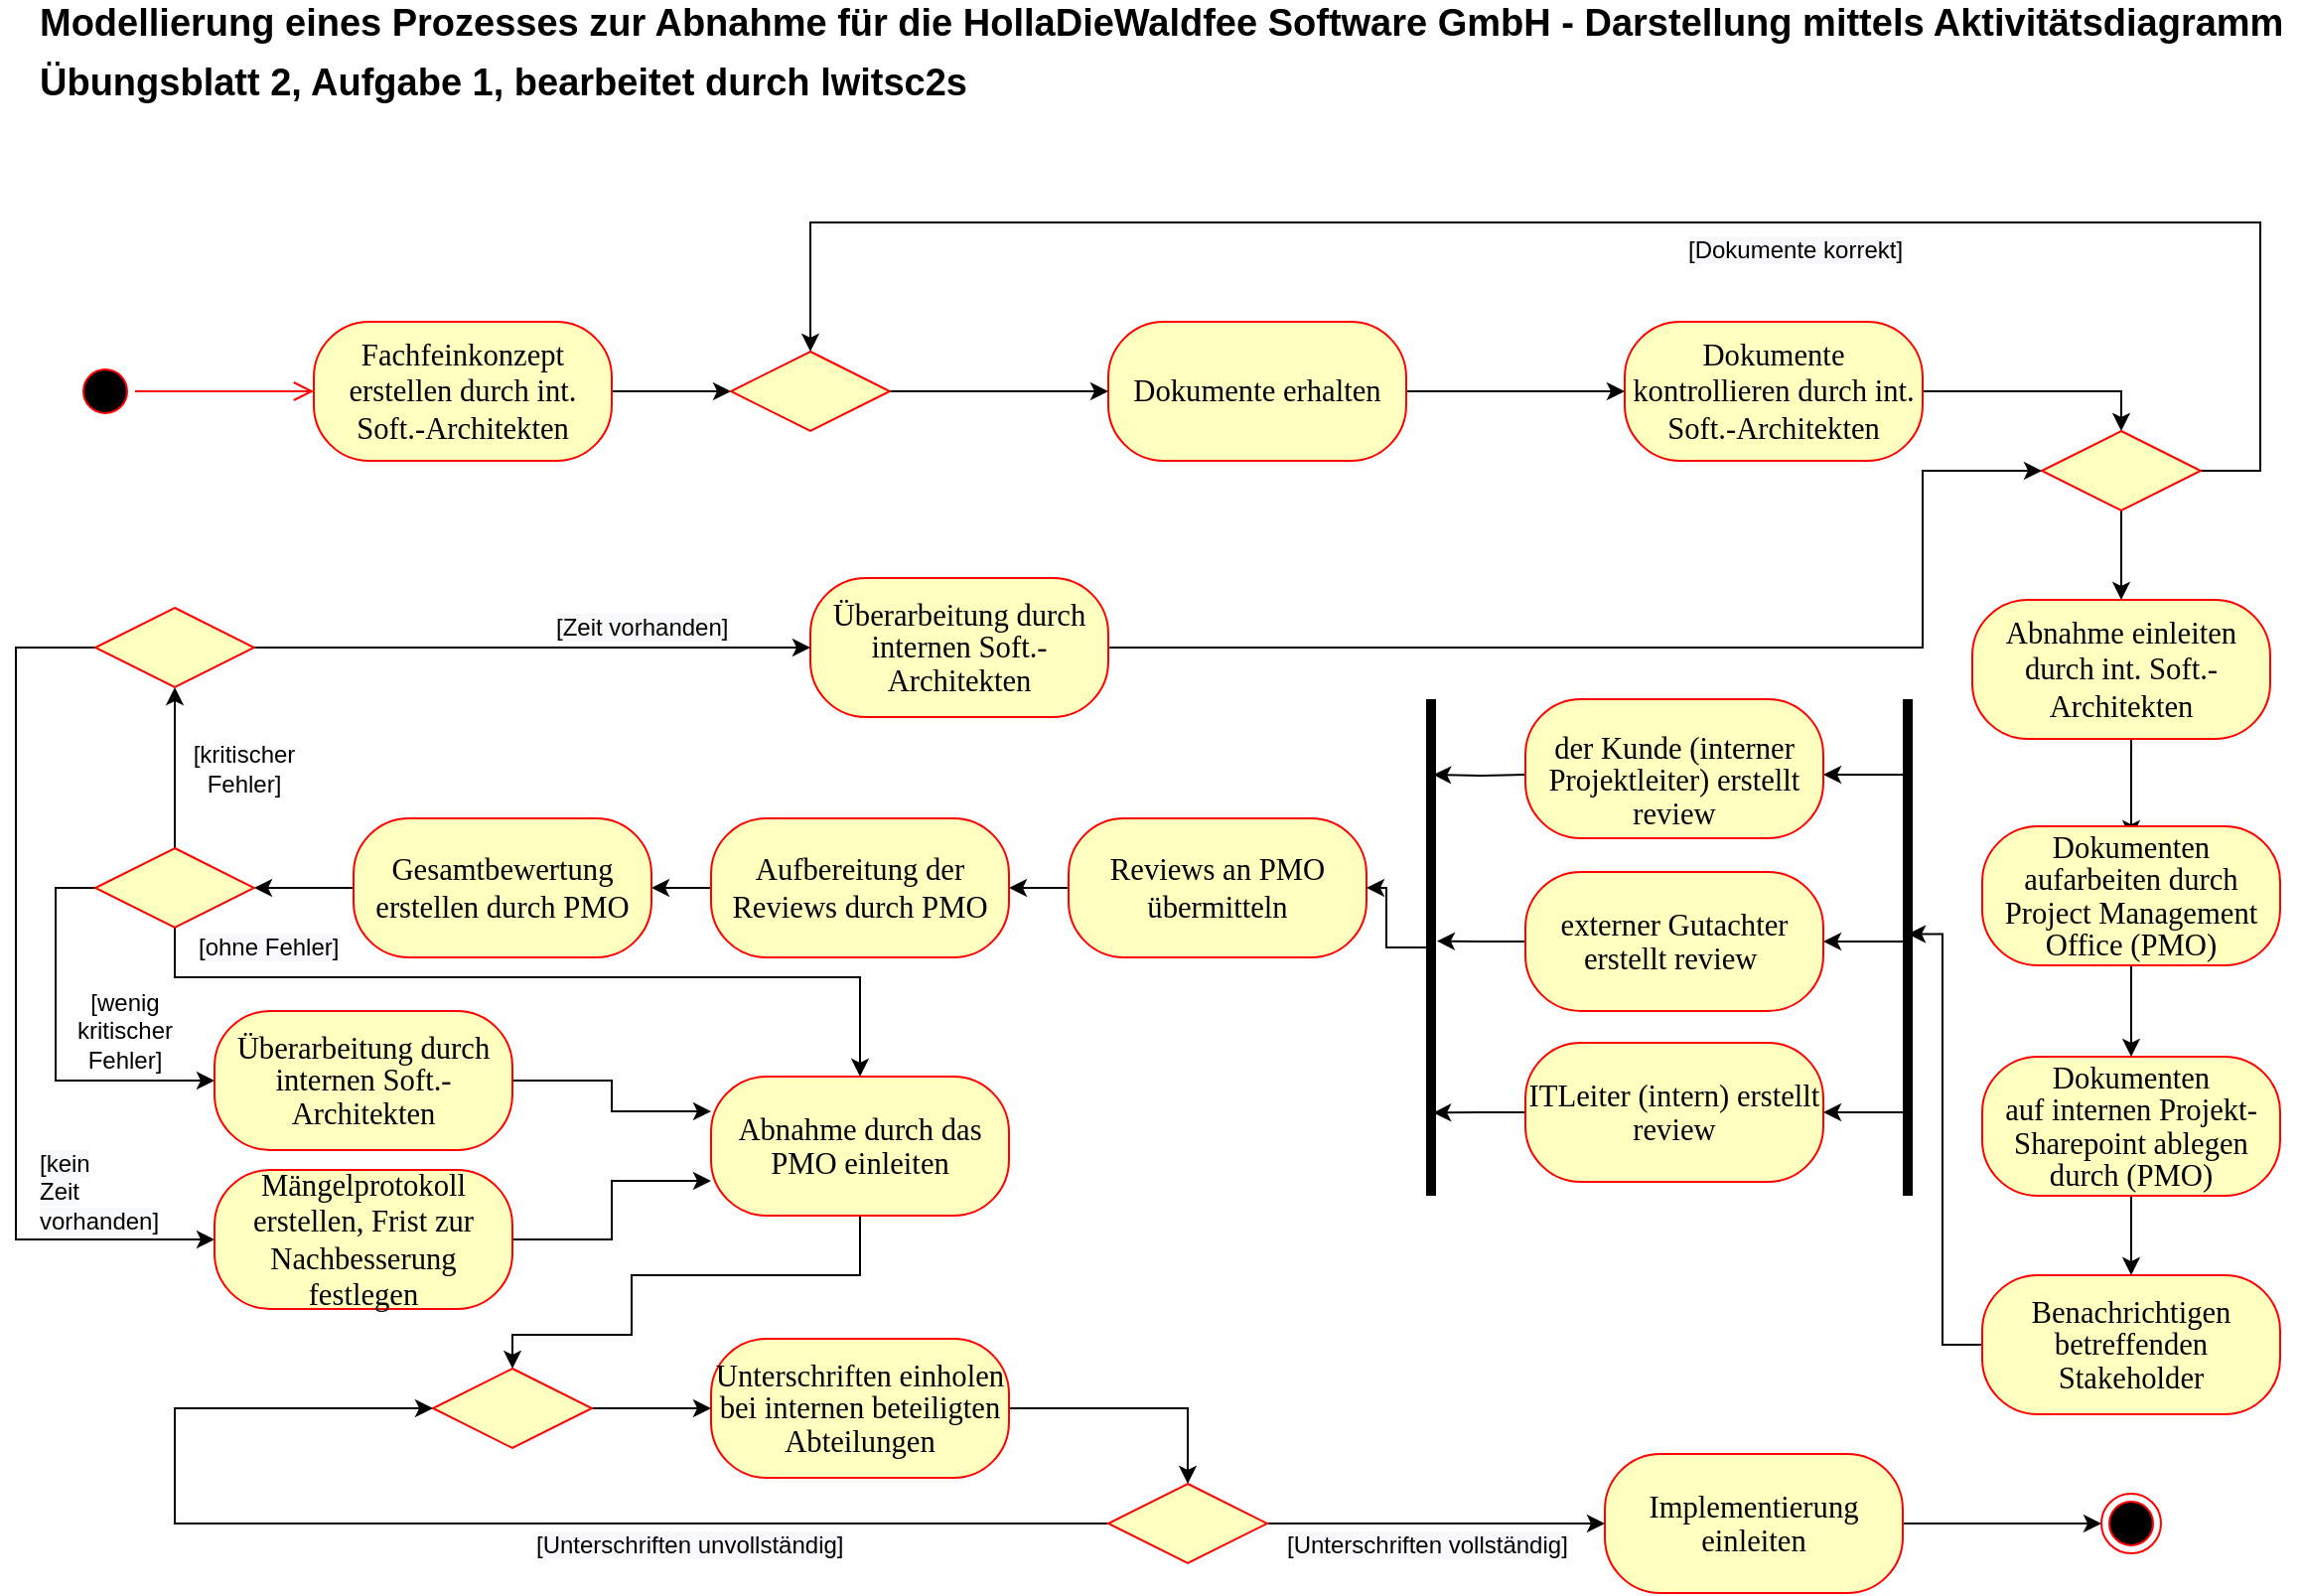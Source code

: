 <mxfile version="13.9.3" type="github">
  <diagram id="Z-bIsOZS3sTW9E4eJsZW" name="Page-1">
    <mxGraphModel dx="1483" dy="829" grid="1" gridSize="10" guides="1" tooltips="1" connect="1" arrows="1" fold="1" page="1" pageScale="1" pageWidth="1169" pageHeight="827" math="0" shadow="0">
      <root>
        <mxCell id="0" />
        <mxCell id="1" parent="0" />
        <mxCell id="41vW_VSQuVzO4NXiNAAq-1" value="" style="ellipse;html=1;shape=startState;fillColor=#000000;strokeColor=#ff0000;" vertex="1" parent="1">
          <mxGeometry x="40" y="200" width="30" height="30" as="geometry" />
        </mxCell>
        <mxCell id="41vW_VSQuVzO4NXiNAAq-2" value="" style="edgeStyle=orthogonalEdgeStyle;html=1;verticalAlign=bottom;endArrow=open;endSize=8;strokeColor=#ff0000;entryX=0;entryY=0.5;entryDx=0;entryDy=0;" edge="1" source="41vW_VSQuVzO4NXiNAAq-1" parent="1" target="41vW_VSQuVzO4NXiNAAq-16">
          <mxGeometry relative="1" as="geometry">
            <mxPoint x="160" y="220" as="targetPoint" />
          </mxGeometry>
        </mxCell>
        <mxCell id="41vW_VSQuVzO4NXiNAAq-8" value="Übungsblatt 2, Aufgabe 1, bearbeitet durch lwitsc2s" style="text;html=1;strokeColor=none;fillColor=none;align=left;verticalAlign=middle;whiteSpace=wrap;rounded=0;fontSize=19;fontStyle=1" vertex="1" parent="1">
          <mxGeometry x="20" y="50" width="1130" height="20" as="geometry" />
        </mxCell>
        <mxCell id="41vW_VSQuVzO4NXiNAAq-9" value="Modellierung eines Prozesses zur Abnahme für die HollaDieWaldfee Software GmbH - Darstellung mittels Aktivitätsdiagramm&amp;nbsp;" style="text;html=1;strokeColor=none;fillColor=none;align=left;verticalAlign=middle;whiteSpace=wrap;rounded=0;fontSize=19;fontStyle=1" vertex="1" parent="1">
          <mxGeometry x="20" y="20" width="1140" height="20" as="geometry" />
        </mxCell>
        <mxCell id="41vW_VSQuVzO4NXiNAAq-26" style="edgeStyle=orthogonalEdgeStyle;rounded=0;orthogonalLoop=1;jettySize=auto;html=1;entryX=0.5;entryY=0;entryDx=0;entryDy=0;fontSize=15;" edge="1" parent="1" source="41vW_VSQuVzO4NXiNAAq-14" target="41vW_VSQuVzO4NXiNAAq-25">
          <mxGeometry relative="1" as="geometry" />
        </mxCell>
        <mxCell id="41vW_VSQuVzO4NXiNAAq-14" value="&lt;font face=&quot;arialmt&quot;&gt;&lt;span style=&quot;font-size: 15.333px&quot;&gt;Dokumente kontrollieren durch int. Soft.-Architekten&lt;/span&gt;&lt;/font&gt;" style="rounded=1;whiteSpace=wrap;html=1;arcSize=40;fontColor=#000000;fillColor=#ffffc0;strokeColor=#ff0000;" vertex="1" parent="1">
          <mxGeometry x="820" y="180" width="150" height="70" as="geometry" />
        </mxCell>
        <mxCell id="41vW_VSQuVzO4NXiNAAq-24" style="edgeStyle=orthogonalEdgeStyle;rounded=0;orthogonalLoop=1;jettySize=auto;html=1;entryX=0;entryY=0.5;entryDx=0;entryDy=0;fontSize=15;" edge="1" parent="1" source="41vW_VSQuVzO4NXiNAAq-15" target="41vW_VSQuVzO4NXiNAAq-14">
          <mxGeometry relative="1" as="geometry" />
        </mxCell>
        <mxCell id="41vW_VSQuVzO4NXiNAAq-15" value="&lt;span style=&quot;font-family: &amp;#34;arialmt&amp;#34; ; font-size: 15.333px&quot;&gt;Dokumente erhalten&lt;/span&gt;" style="rounded=1;whiteSpace=wrap;html=1;arcSize=40;fontColor=#000000;fillColor=#ffffc0;strokeColor=#ff0000;" vertex="1" parent="1">
          <mxGeometry x="560" y="180" width="150" height="70" as="geometry" />
        </mxCell>
        <mxCell id="41vW_VSQuVzO4NXiNAAq-22" style="edgeStyle=orthogonalEdgeStyle;rounded=0;orthogonalLoop=1;jettySize=auto;html=1;entryX=0;entryY=0.5;entryDx=0;entryDy=0;fontSize=15;" edge="1" parent="1" source="41vW_VSQuVzO4NXiNAAq-16" target="41vW_VSQuVzO4NXiNAAq-19">
          <mxGeometry relative="1" as="geometry" />
        </mxCell>
        <mxCell id="41vW_VSQuVzO4NXiNAAq-16" value="&lt;span style=&quot;font-family: &amp;#34;arialmt&amp;#34; ; font-size: 15.333px&quot;&gt;Fachfeinkonzept erstellen durch int. Soft.-Architekten&lt;/span&gt;" style="rounded=1;whiteSpace=wrap;html=1;arcSize=40;fontColor=#000000;fillColor=#ffffc0;strokeColor=#ff0000;" vertex="1" parent="1">
          <mxGeometry x="160" y="180" width="150" height="70" as="geometry" />
        </mxCell>
        <mxCell id="41vW_VSQuVzO4NXiNAAq-31" style="edgeStyle=orthogonalEdgeStyle;rounded=0;orthogonalLoop=1;jettySize=auto;html=1;fontSize=15;" edge="1" parent="1" source="41vW_VSQuVzO4NXiNAAq-17">
          <mxGeometry relative="1" as="geometry">
            <mxPoint x="1075" y="440" as="targetPoint" />
            <Array as="points">
              <mxPoint x="1075" y="390" />
              <mxPoint x="1075" y="390" />
            </Array>
          </mxGeometry>
        </mxCell>
        <mxCell id="41vW_VSQuVzO4NXiNAAq-17" value="&lt;span style=&quot;font-family: &amp;#34;arialmt&amp;#34; ; font-size: 15.333px&quot;&gt;Abnahme einleiten durch int. Soft.-Architekten&lt;/span&gt;" style="rounded=1;whiteSpace=wrap;html=1;arcSize=40;fontColor=#000000;fillColor=#ffffc0;strokeColor=#ff0000;" vertex="1" parent="1">
          <mxGeometry x="995" y="320" width="150" height="70" as="geometry" />
        </mxCell>
        <mxCell id="41vW_VSQuVzO4NXiNAAq-23" style="edgeStyle=orthogonalEdgeStyle;rounded=0;orthogonalLoop=1;jettySize=auto;html=1;entryX=0;entryY=0.5;entryDx=0;entryDy=0;fontSize=15;" edge="1" parent="1" source="41vW_VSQuVzO4NXiNAAq-19" target="41vW_VSQuVzO4NXiNAAq-15">
          <mxGeometry relative="1" as="geometry" />
        </mxCell>
        <mxCell id="41vW_VSQuVzO4NXiNAAq-19" value="" style="rhombus;whiteSpace=wrap;html=1;fillColor=#ffffc0;strokeColor=#ff0000;fontSize=15;align=left;" vertex="1" parent="1">
          <mxGeometry x="370" y="195" width="80" height="40" as="geometry" />
        </mxCell>
        <mxCell id="41vW_VSQuVzO4NXiNAAq-27" style="edgeStyle=orthogonalEdgeStyle;rounded=0;orthogonalLoop=1;jettySize=auto;html=1;entryX=0.5;entryY=0;entryDx=0;entryDy=0;fontSize=15;exitX=1;exitY=0.5;exitDx=0;exitDy=0;" edge="1" parent="1" source="41vW_VSQuVzO4NXiNAAq-25" target="41vW_VSQuVzO4NXiNAAq-19">
          <mxGeometry relative="1" as="geometry">
            <mxPoint x="1140" y="250" as="sourcePoint" />
            <Array as="points">
              <mxPoint x="1140" y="255" />
              <mxPoint x="1140" y="130" />
              <mxPoint x="410" y="130" />
            </Array>
          </mxGeometry>
        </mxCell>
        <mxCell id="41vW_VSQuVzO4NXiNAAq-29" style="edgeStyle=orthogonalEdgeStyle;rounded=0;orthogonalLoop=1;jettySize=auto;html=1;fontSize=15;" edge="1" parent="1" source="41vW_VSQuVzO4NXiNAAq-25" target="41vW_VSQuVzO4NXiNAAq-17">
          <mxGeometry relative="1" as="geometry" />
        </mxCell>
        <mxCell id="41vW_VSQuVzO4NXiNAAq-25" value="" style="rhombus;whiteSpace=wrap;html=1;fillColor=#ffffc0;strokeColor=#ff0000;fontSize=15;align=left;" vertex="1" parent="1">
          <mxGeometry x="1030" y="235" width="80" height="40" as="geometry" />
        </mxCell>
        <mxCell id="41vW_VSQuVzO4NXiNAAq-33" style="edgeStyle=orthogonalEdgeStyle;rounded=0;orthogonalLoop=1;jettySize=auto;html=1;entryX=0.5;entryY=0;entryDx=0;entryDy=0;fontSize=15;" edge="1" parent="1" source="41vW_VSQuVzO4NXiNAAq-30" target="41vW_VSQuVzO4NXiNAAq-32">
          <mxGeometry relative="1" as="geometry" />
        </mxCell>
        <mxCell id="41vW_VSQuVzO4NXiNAAq-30" value="&lt;span style=&quot;font-size: 11.5pt ; line-height: 107% ; font-family: &amp;#34;arialmt&amp;#34;&quot;&gt;Dokumenten aufarbeiten durch Project Management Office (PMO)&lt;/span&gt;" style="rounded=1;whiteSpace=wrap;html=1;arcSize=40;fontColor=#000000;fillColor=#ffffc0;strokeColor=#ff0000;" vertex="1" parent="1">
          <mxGeometry x="1000" y="434" width="150" height="70" as="geometry" />
        </mxCell>
        <mxCell id="41vW_VSQuVzO4NXiNAAq-35" style="edgeStyle=orthogonalEdgeStyle;rounded=0;orthogonalLoop=1;jettySize=auto;html=1;entryX=0.5;entryY=0;entryDx=0;entryDy=0;fontSize=15;" edge="1" parent="1" source="41vW_VSQuVzO4NXiNAAq-32" target="41vW_VSQuVzO4NXiNAAq-34">
          <mxGeometry relative="1" as="geometry" />
        </mxCell>
        <mxCell id="41vW_VSQuVzO4NXiNAAq-32" value="&lt;span style=&quot;font-size: 11.5pt ; line-height: 107% ; font-family: &amp;#34;arialmt&amp;#34;&quot;&gt;Dokumenten auf&amp;nbsp;&lt;span style=&quot;font-size: 11.5pt ; line-height: 107% ; font-family: &amp;#34;arialmt&amp;#34;&quot;&gt;internen Projekt-Sharepoint ablegen durch&lt;/span&gt;&amp;nbsp;(PMO)&lt;/span&gt;" style="rounded=1;whiteSpace=wrap;html=1;arcSize=40;fontColor=#000000;fillColor=#ffffc0;strokeColor=#ff0000;" vertex="1" parent="1">
          <mxGeometry x="1000" y="550" width="150" height="70" as="geometry" />
        </mxCell>
        <mxCell id="41vW_VSQuVzO4NXiNAAq-80" style="edgeStyle=orthogonalEdgeStyle;rounded=0;orthogonalLoop=1;jettySize=auto;html=1;entryX=0.506;entryY=0.473;entryDx=0;entryDy=0;entryPerimeter=0;fontSize=15;" edge="1" parent="1" source="41vW_VSQuVzO4NXiNAAq-34" target="41vW_VSQuVzO4NXiNAAq-36">
          <mxGeometry relative="1" as="geometry">
            <Array as="points">
              <mxPoint x="980" y="695" />
              <mxPoint x="980" y="488" />
            </Array>
          </mxGeometry>
        </mxCell>
        <mxCell id="41vW_VSQuVzO4NXiNAAq-34" value="&lt;p class=&quot;MsoNormal&quot;&gt;&lt;span style=&quot;font-size: 11.5pt ; line-height: 107% ; font-family: &amp;#34;arialmt&amp;#34;&quot;&gt;Benachrichtigen betreffenden Stakeholder&lt;/span&gt;&lt;/p&gt;" style="rounded=1;whiteSpace=wrap;html=1;arcSize=40;fontColor=#000000;fillColor=#ffffc0;strokeColor=#ff0000;" vertex="1" parent="1">
          <mxGeometry x="1000" y="660" width="150" height="70" as="geometry" />
        </mxCell>
        <mxCell id="41vW_VSQuVzO4NXiNAAq-58" style="edgeStyle=orthogonalEdgeStyle;rounded=0;orthogonalLoop=1;jettySize=auto;html=1;fontSize=15;" edge="1" parent="1" source="41vW_VSQuVzO4NXiNAAq-36" target="41vW_VSQuVzO4NXiNAAq-40">
          <mxGeometry relative="1" as="geometry">
            <Array as="points">
              <mxPoint x="940" y="492" />
              <mxPoint x="940" y="492" />
            </Array>
          </mxGeometry>
        </mxCell>
        <mxCell id="41vW_VSQuVzO4NXiNAAq-59" style="edgeStyle=orthogonalEdgeStyle;rounded=0;orthogonalLoop=1;jettySize=auto;html=1;entryX=1;entryY=0.5;entryDx=0;entryDy=0;fontSize=15;" edge="1" parent="1" source="41vW_VSQuVzO4NXiNAAq-36" target="41vW_VSQuVzO4NXiNAAq-41">
          <mxGeometry relative="1" as="geometry">
            <Array as="points">
              <mxPoint x="950" y="578" />
              <mxPoint x="950" y="578" />
            </Array>
          </mxGeometry>
        </mxCell>
        <mxCell id="41vW_VSQuVzO4NXiNAAq-60" style="edgeStyle=orthogonalEdgeStyle;rounded=0;orthogonalLoop=1;jettySize=auto;html=1;entryX=1;entryY=0.5;entryDx=0;entryDy=0;fontSize=15;" edge="1" parent="1" source="41vW_VSQuVzO4NXiNAAq-36">
          <mxGeometry relative="1" as="geometry">
            <mxPoint x="920" y="408" as="targetPoint" />
            <Array as="points">
              <mxPoint x="950" y="408" />
              <mxPoint x="950" y="408" />
            </Array>
          </mxGeometry>
        </mxCell>
        <mxCell id="41vW_VSQuVzO4NXiNAAq-36" value="" style="html=1;points=[];perimeter=orthogonalPerimeter;fillColor=#000000;strokeColor=none;fontSize=15;align=left;" vertex="1" parent="1">
          <mxGeometry x="960" y="370" width="5" height="250" as="geometry" />
        </mxCell>
        <mxCell id="41vW_VSQuVzO4NXiNAAq-63" style="edgeStyle=orthogonalEdgeStyle;rounded=0;orthogonalLoop=1;jettySize=auto;html=1;entryX=0.718;entryY=0.152;entryDx=0;entryDy=0;entryPerimeter=0;fontSize=15;" edge="1" parent="1" target="41vW_VSQuVzO4NXiNAAq-61">
          <mxGeometry relative="1" as="geometry">
            <mxPoint x="770" y="408" as="sourcePoint" />
          </mxGeometry>
        </mxCell>
        <mxCell id="41vW_VSQuVzO4NXiNAAq-38" value="&lt;p class=&quot;MsoNormal&quot;&gt;&lt;/p&gt;&lt;span style=&quot;font-size: 11.5pt ; line-height: 107% ; font-family: &amp;#34;arialmt&amp;#34;&quot;&gt;der Kunde (interner Projektleiter) erstellt review&lt;/span&gt;" style="rounded=1;whiteSpace=wrap;html=1;arcSize=40;fontColor=#000000;fillColor=#ffffc0;strokeColor=#ff0000;" vertex="1" parent="1">
          <mxGeometry x="770" y="370" width="150" height="70" as="geometry" />
        </mxCell>
        <mxCell id="41vW_VSQuVzO4NXiNAAq-65" style="edgeStyle=orthogonalEdgeStyle;rounded=0;orthogonalLoop=1;jettySize=auto;html=1;entryX=1.094;entryY=0.487;entryDx=0;entryDy=0;entryPerimeter=0;fontSize=15;" edge="1" parent="1" source="41vW_VSQuVzO4NXiNAAq-40" target="41vW_VSQuVzO4NXiNAAq-61">
          <mxGeometry relative="1" as="geometry" />
        </mxCell>
        <mxCell id="41vW_VSQuVzO4NXiNAAq-40" value="&lt;p class=&quot;MsoNormal&quot;&gt;&lt;span style=&quot;font-size: 11.5pt ; line-height: 107% ; font-family: &amp;#34;arialmt&amp;#34;&quot;&gt;externer Gutachter erstellt review&amp;nbsp;&lt;/span&gt;&lt;/p&gt;" style="rounded=1;whiteSpace=wrap;html=1;arcSize=40;fontColor=#000000;fillColor=#ffffc0;strokeColor=#ff0000;" vertex="1" parent="1">
          <mxGeometry x="770" y="457" width="150" height="70" as="geometry" />
        </mxCell>
        <mxCell id="41vW_VSQuVzO4NXiNAAq-66" style="edgeStyle=orthogonalEdgeStyle;rounded=0;orthogonalLoop=1;jettySize=auto;html=1;entryX=0.718;entryY=0.833;entryDx=0;entryDy=0;entryPerimeter=0;fontSize=15;" edge="1" parent="1" source="41vW_VSQuVzO4NXiNAAq-41" target="41vW_VSQuVzO4NXiNAAq-61">
          <mxGeometry relative="1" as="geometry" />
        </mxCell>
        <mxCell id="41vW_VSQuVzO4NXiNAAq-41" value="&lt;p class=&quot;MsoNormal&quot;&gt;&lt;span style=&quot;font-size: 11.5pt ; line-height: 107% ; font-family: &amp;#34;arialmt&amp;#34;&quot;&gt;ITLeiter (intern) erstellt review&lt;/span&gt;&lt;br&gt;&lt;/p&gt;" style="rounded=1;whiteSpace=wrap;html=1;arcSize=40;fontColor=#000000;fillColor=#ffffc0;strokeColor=#ff0000;" vertex="1" parent="1">
          <mxGeometry x="770" y="543" width="150" height="70" as="geometry" />
        </mxCell>
        <mxCell id="41vW_VSQuVzO4NXiNAAq-53" style="edgeStyle=orthogonalEdgeStyle;rounded=0;orthogonalLoop=1;jettySize=auto;html=1;fontSize=15;" edge="1" parent="1" source="41vW_VSQuVzO4NXiNAAq-51" target="41vW_VSQuVzO4NXiNAAq-52">
          <mxGeometry relative="1" as="geometry" />
        </mxCell>
        <mxCell id="41vW_VSQuVzO4NXiNAAq-51" value="&lt;font face=&quot;arialmt&quot;&gt;&lt;span style=&quot;font-size: 15.333px&quot;&gt;Reviews an PMO übermitteln&lt;/span&gt;&lt;/font&gt;" style="rounded=1;whiteSpace=wrap;html=1;arcSize=40;fontColor=#000000;fillColor=#ffffc0;strokeColor=#ff0000;" vertex="1" parent="1">
          <mxGeometry x="540" y="430" width="150" height="70" as="geometry" />
        </mxCell>
        <mxCell id="41vW_VSQuVzO4NXiNAAq-55" style="edgeStyle=orthogonalEdgeStyle;rounded=0;orthogonalLoop=1;jettySize=auto;html=1;fontSize=15;entryX=1;entryY=0.5;entryDx=0;entryDy=0;" edge="1" parent="1" source="41vW_VSQuVzO4NXiNAAq-52" target="41vW_VSQuVzO4NXiNAAq-54">
          <mxGeometry relative="1" as="geometry">
            <mxPoint x="330" y="495.059" as="targetPoint" />
          </mxGeometry>
        </mxCell>
        <mxCell id="41vW_VSQuVzO4NXiNAAq-52" value="&lt;font face=&quot;arialmt&quot;&gt;&lt;span style=&quot;font-size: 15.333px&quot;&gt;Aufbereitung der Reviews durch PMO&lt;/span&gt;&lt;/font&gt;" style="rounded=1;whiteSpace=wrap;html=1;arcSize=40;fontColor=#000000;fillColor=#ffffc0;strokeColor=#ff0000;" vertex="1" parent="1">
          <mxGeometry x="360" y="430" width="150" height="70" as="geometry" />
        </mxCell>
        <mxCell id="41vW_VSQuVzO4NXiNAAq-73" style="edgeStyle=orthogonalEdgeStyle;rounded=0;orthogonalLoop=1;jettySize=auto;html=1;entryX=1;entryY=0.5;entryDx=0;entryDy=0;fontSize=15;" edge="1" parent="1" source="41vW_VSQuVzO4NXiNAAq-54" target="41vW_VSQuVzO4NXiNAAq-68">
          <mxGeometry relative="1" as="geometry">
            <mxPoint x="140" y="495" as="targetPoint" />
          </mxGeometry>
        </mxCell>
        <mxCell id="41vW_VSQuVzO4NXiNAAq-54" value="&lt;font face=&quot;arialmt&quot;&gt;&lt;span style=&quot;font-size: 15.333px&quot;&gt;Gesamtbewertung erstellen durch PMO&lt;/span&gt;&lt;/font&gt;" style="rounded=1;whiteSpace=wrap;html=1;arcSize=40;fontColor=#000000;fillColor=#ffffc0;strokeColor=#ff0000;" vertex="1" parent="1">
          <mxGeometry x="180" y="430" width="150" height="70" as="geometry" />
        </mxCell>
        <mxCell id="41vW_VSQuVzO4NXiNAAq-67" style="edgeStyle=orthogonalEdgeStyle;rounded=0;orthogonalLoop=1;jettySize=auto;html=1;entryX=1;entryY=0.5;entryDx=0;entryDy=0;fontSize=15;" edge="1" parent="1" source="41vW_VSQuVzO4NXiNAAq-61" target="41vW_VSQuVzO4NXiNAAq-51">
          <mxGeometry relative="1" as="geometry" />
        </mxCell>
        <mxCell id="41vW_VSQuVzO4NXiNAAq-61" value="" style="html=1;points=[];perimeter=orthogonalPerimeter;fillColor=#000000;strokeColor=none;fontSize=15;align=left;" vertex="1" parent="1">
          <mxGeometry x="720" y="370" width="5" height="250" as="geometry" />
        </mxCell>
        <mxCell id="41vW_VSQuVzO4NXiNAAq-76" style="edgeStyle=orthogonalEdgeStyle;rounded=0;orthogonalLoop=1;jettySize=auto;html=1;entryX=0.5;entryY=1;entryDx=0;entryDy=0;fontSize=15;" edge="1" parent="1" source="41vW_VSQuVzO4NXiNAAq-68" target="41vW_VSQuVzO4NXiNAAq-74">
          <mxGeometry relative="1" as="geometry" />
        </mxCell>
        <mxCell id="41vW_VSQuVzO4NXiNAAq-85" style="edgeStyle=orthogonalEdgeStyle;rounded=0;orthogonalLoop=1;jettySize=auto;html=1;entryX=0;entryY=0.5;entryDx=0;entryDy=0;fontSize=15;" edge="1" parent="1" source="41vW_VSQuVzO4NXiNAAq-68" target="41vW_VSQuVzO4NXiNAAq-81">
          <mxGeometry relative="1" as="geometry">
            <Array as="points">
              <mxPoint x="30" y="465" />
              <mxPoint x="30" y="562" />
            </Array>
          </mxGeometry>
        </mxCell>
        <mxCell id="41vW_VSQuVzO4NXiNAAq-86" style="edgeStyle=orthogonalEdgeStyle;rounded=0;orthogonalLoop=1;jettySize=auto;html=1;fontSize=15;" edge="1" parent="1" source="41vW_VSQuVzO4NXiNAAq-68" target="41vW_VSQuVzO4NXiNAAq-83">
          <mxGeometry relative="1" as="geometry">
            <Array as="points">
              <mxPoint x="90" y="510" />
              <mxPoint x="435" y="510" />
            </Array>
          </mxGeometry>
        </mxCell>
        <mxCell id="41vW_VSQuVzO4NXiNAAq-68" value="" style="rhombus;whiteSpace=wrap;html=1;fillColor=#ffffc0;strokeColor=#ff0000;fontSize=15;align=left;" vertex="1" parent="1">
          <mxGeometry x="50" y="445" width="80" height="40" as="geometry" />
        </mxCell>
        <mxCell id="41vW_VSQuVzO4NXiNAAq-72" style="edgeStyle=orthogonalEdgeStyle;rounded=0;orthogonalLoop=1;jettySize=auto;html=1;entryX=0;entryY=0.5;entryDx=0;entryDy=0;fontSize=15;" edge="1" parent="1" source="41vW_VSQuVzO4NXiNAAq-71" target="41vW_VSQuVzO4NXiNAAq-25">
          <mxGeometry relative="1" as="geometry">
            <Array as="points">
              <mxPoint x="970" y="344" />
              <mxPoint x="970" y="255" />
            </Array>
          </mxGeometry>
        </mxCell>
        <mxCell id="41vW_VSQuVzO4NXiNAAq-71" value="&lt;p class=&quot;MsoNormal&quot;&gt;&lt;span style=&quot;font-size: 11.5pt ; line-height: 107% ; font-family: &amp;#34;arialmt&amp;#34;&quot;&gt;Überarbeitung durch internen Soft.-Architekten&lt;/span&gt;&lt;/p&gt;" style="rounded=1;whiteSpace=wrap;html=1;arcSize=40;fontColor=#000000;fillColor=#ffffc0;strokeColor=#ff0000;" vertex="1" parent="1">
          <mxGeometry x="410" y="309" width="150" height="70" as="geometry" />
        </mxCell>
        <mxCell id="41vW_VSQuVzO4NXiNAAq-77" style="edgeStyle=orthogonalEdgeStyle;rounded=0;orthogonalLoop=1;jettySize=auto;html=1;fontSize=15;" edge="1" parent="1" source="41vW_VSQuVzO4NXiNAAq-74" target="41vW_VSQuVzO4NXiNAAq-71">
          <mxGeometry relative="1" as="geometry" />
        </mxCell>
        <mxCell id="41vW_VSQuVzO4NXiNAAq-78" style="edgeStyle=orthogonalEdgeStyle;rounded=0;orthogonalLoop=1;jettySize=auto;html=1;fontSize=15;entryX=0;entryY=0.5;entryDx=0;entryDy=0;" edge="1" parent="1" source="41vW_VSQuVzO4NXiNAAq-74" target="41vW_VSQuVzO4NXiNAAq-82">
          <mxGeometry relative="1" as="geometry">
            <mxPoint x="70" y="680" as="targetPoint" />
            <Array as="points">
              <mxPoint x="10" y="344" />
              <mxPoint x="10" y="642" />
            </Array>
          </mxGeometry>
        </mxCell>
        <mxCell id="41vW_VSQuVzO4NXiNAAq-74" value="" style="rhombus;whiteSpace=wrap;html=1;fillColor=#ffffc0;strokeColor=#ff0000;fontSize=15;align=left;" vertex="1" parent="1">
          <mxGeometry x="50" y="324" width="80" height="40" as="geometry" />
        </mxCell>
        <mxCell id="41vW_VSQuVzO4NXiNAAq-87" style="edgeStyle=orthogonalEdgeStyle;rounded=0;orthogonalLoop=1;jettySize=auto;html=1;entryX=0;entryY=0.25;entryDx=0;entryDy=0;fontSize=15;" edge="1" parent="1" source="41vW_VSQuVzO4NXiNAAq-81" target="41vW_VSQuVzO4NXiNAAq-83">
          <mxGeometry relative="1" as="geometry" />
        </mxCell>
        <mxCell id="41vW_VSQuVzO4NXiNAAq-81" value="&lt;p class=&quot;MsoNormal&quot;&gt;&lt;span style=&quot;font-size: 11.5pt ; line-height: 107% ; font-family: &amp;#34;arialmt&amp;#34;&quot;&gt;Überarbeitung durch internen Soft.-Architekten&lt;/span&gt;&lt;/p&gt;" style="rounded=1;whiteSpace=wrap;html=1;arcSize=40;fontColor=#000000;fillColor=#ffffc0;strokeColor=#ff0000;" vertex="1" parent="1">
          <mxGeometry x="110" y="527" width="150" height="70" as="geometry" />
        </mxCell>
        <mxCell id="41vW_VSQuVzO4NXiNAAq-88" style="edgeStyle=orthogonalEdgeStyle;rounded=0;orthogonalLoop=1;jettySize=auto;html=1;entryX=0;entryY=0.75;entryDx=0;entryDy=0;fontSize=15;" edge="1" parent="1" source="41vW_VSQuVzO4NXiNAAq-82" target="41vW_VSQuVzO4NXiNAAq-83">
          <mxGeometry relative="1" as="geometry" />
        </mxCell>
        <mxCell id="41vW_VSQuVzO4NXiNAAq-82" value="&lt;p class=&quot;MsoNormal&quot;&gt;&lt;font face=&quot;arialmt&quot;&gt;&lt;span style=&quot;font-size: 15.333px&quot;&gt;Mängelprotokoll erstellen, Frist zur Nachbesserung festlegen&lt;/span&gt;&lt;/font&gt;&lt;/p&gt;" style="rounded=1;whiteSpace=wrap;html=1;arcSize=40;fontColor=#000000;fillColor=#ffffc0;strokeColor=#ff0000;" vertex="1" parent="1">
          <mxGeometry x="110" y="607" width="150" height="70" as="geometry" />
        </mxCell>
        <mxCell id="41vW_VSQuVzO4NXiNAAq-90" style="edgeStyle=orthogonalEdgeStyle;rounded=0;orthogonalLoop=1;jettySize=auto;html=1;fontSize=15;entryX=0.5;entryY=0;entryDx=0;entryDy=0;" edge="1" parent="1" source="41vW_VSQuVzO4NXiNAAq-83" target="41vW_VSQuVzO4NXiNAAq-93">
          <mxGeometry relative="1" as="geometry">
            <Array as="points">
              <mxPoint x="435" y="660" />
              <mxPoint x="320" y="660" />
              <mxPoint x="320" y="690" />
              <mxPoint x="260" y="690" />
            </Array>
          </mxGeometry>
        </mxCell>
        <mxCell id="41vW_VSQuVzO4NXiNAAq-83" value="&lt;p class=&quot;MsoNormal&quot;&gt;&lt;span style=&quot;font-size: 11.5pt ; line-height: 107% ; font-family: &amp;#34;arialmt&amp;#34;&quot;&gt;Abnahme durch das PMO einleiten&lt;/span&gt;&lt;/p&gt;" style="rounded=1;whiteSpace=wrap;html=1;arcSize=40;fontColor=#000000;fillColor=#ffffc0;strokeColor=#ff0000;" vertex="1" parent="1">
          <mxGeometry x="360" y="560" width="150" height="70" as="geometry" />
        </mxCell>
        <mxCell id="41vW_VSQuVzO4NXiNAAq-97" style="edgeStyle=orthogonalEdgeStyle;rounded=0;orthogonalLoop=1;jettySize=auto;html=1;entryX=0.5;entryY=0;entryDx=0;entryDy=0;fontSize=15;" edge="1" parent="1" source="41vW_VSQuVzO4NXiNAAq-89" target="41vW_VSQuVzO4NXiNAAq-94">
          <mxGeometry relative="1" as="geometry" />
        </mxCell>
        <mxCell id="41vW_VSQuVzO4NXiNAAq-89" value="&lt;p class=&quot;MsoNormal&quot;&gt;&lt;span style=&quot;font-size: 11.5pt ; line-height: 107% ; font-family: &amp;#34;arialmt&amp;#34;&quot;&gt;Unterschriften einholen bei internen beteiligten Abteilungen&lt;/span&gt;&lt;/p&gt;" style="rounded=1;whiteSpace=wrap;html=1;arcSize=40;fontColor=#000000;fillColor=#ffffc0;strokeColor=#ff0000;" vertex="1" parent="1">
          <mxGeometry x="360" y="692" width="150" height="70" as="geometry" />
        </mxCell>
        <mxCell id="41vW_VSQuVzO4NXiNAAq-100" style="edgeStyle=orthogonalEdgeStyle;rounded=0;orthogonalLoop=1;jettySize=auto;html=1;entryX=0;entryY=0.5;entryDx=0;entryDy=0;fontSize=15;" edge="1" parent="1" source="41vW_VSQuVzO4NXiNAAq-91" target="41vW_VSQuVzO4NXiNAAq-99">
          <mxGeometry relative="1" as="geometry" />
        </mxCell>
        <mxCell id="41vW_VSQuVzO4NXiNAAq-91" value="&lt;p class=&quot;MsoNormal&quot;&gt;&lt;span style=&quot;font-size: 11.5pt ; line-height: 107% ; font-family: &amp;#34;arialmt&amp;#34;&quot;&gt;Implementierung einleiten&lt;/span&gt;&lt;/p&gt;" style="rounded=1;whiteSpace=wrap;html=1;arcSize=40;fontColor=#000000;fillColor=#ffffc0;strokeColor=#ff0000;" vertex="1" parent="1">
          <mxGeometry x="810" y="750" width="150" height="70" as="geometry" />
        </mxCell>
        <mxCell id="41vW_VSQuVzO4NXiNAAq-95" style="edgeStyle=orthogonalEdgeStyle;rounded=0;orthogonalLoop=1;jettySize=auto;html=1;entryX=0;entryY=0.5;entryDx=0;entryDy=0;fontSize=15;" edge="1" parent="1" source="41vW_VSQuVzO4NXiNAAq-93" target="41vW_VSQuVzO4NXiNAAq-89">
          <mxGeometry relative="1" as="geometry" />
        </mxCell>
        <mxCell id="41vW_VSQuVzO4NXiNAAq-93" value="" style="rhombus;whiteSpace=wrap;html=1;fillColor=#ffffc0;strokeColor=#ff0000;fontSize=15;align=left;" vertex="1" parent="1">
          <mxGeometry x="220" y="707" width="80" height="40" as="geometry" />
        </mxCell>
        <mxCell id="41vW_VSQuVzO4NXiNAAq-96" style="edgeStyle=orthogonalEdgeStyle;rounded=0;orthogonalLoop=1;jettySize=auto;html=1;entryX=0;entryY=0.5;entryDx=0;entryDy=0;fontSize=15;" edge="1" parent="1" source="41vW_VSQuVzO4NXiNAAq-94" target="41vW_VSQuVzO4NXiNAAq-93">
          <mxGeometry relative="1" as="geometry">
            <Array as="points">
              <mxPoint x="90" y="785" />
              <mxPoint x="90" y="727" />
            </Array>
          </mxGeometry>
        </mxCell>
        <mxCell id="41vW_VSQuVzO4NXiNAAq-98" style="edgeStyle=orthogonalEdgeStyle;rounded=0;orthogonalLoop=1;jettySize=auto;html=1;entryX=0;entryY=0.5;entryDx=0;entryDy=0;fontSize=15;" edge="1" parent="1" source="41vW_VSQuVzO4NXiNAAq-94" target="41vW_VSQuVzO4NXiNAAq-91">
          <mxGeometry relative="1" as="geometry" />
        </mxCell>
        <mxCell id="41vW_VSQuVzO4NXiNAAq-94" value="" style="rhombus;whiteSpace=wrap;html=1;fillColor=#ffffc0;strokeColor=#ff0000;fontSize=15;align=left;" vertex="1" parent="1">
          <mxGeometry x="560" y="765" width="80" height="40" as="geometry" />
        </mxCell>
        <mxCell id="41vW_VSQuVzO4NXiNAAq-99" value="" style="ellipse;html=1;shape=endState;fillColor=#000000;strokeColor=#ff0000;fontSize=15;align=left;" vertex="1" parent="1">
          <mxGeometry x="1060" y="770" width="30" height="30" as="geometry" />
        </mxCell>
        <mxCell id="41vW_VSQuVzO4NXiNAAq-102" value="[kritischer&lt;br&gt;Fehler]" style="text;html=1;strokeColor=none;fillColor=none;align=center;verticalAlign=middle;whiteSpace=wrap;rounded=0;fontSize=12;" vertex="1" parent="1">
          <mxGeometry x="70" y="395" width="110" height="20" as="geometry" />
        </mxCell>
        <mxCell id="41vW_VSQuVzO4NXiNAAq-104" value="[wenig kritischer Fehler]" style="text;html=1;strokeColor=none;fillColor=none;align=center;verticalAlign=middle;whiteSpace=wrap;rounded=0;fontSize=12;" vertex="1" parent="1">
          <mxGeometry x="30" y="527" width="70" height="20" as="geometry" />
        </mxCell>
        <mxCell id="41vW_VSQuVzO4NXiNAAq-110" value="&lt;span style=&quot;color: rgb(0, 0, 0); font-family: helvetica; font-size: 12px; font-style: normal; font-weight: 400; letter-spacing: normal; text-align: center; text-indent: 0px; text-transform: none; word-spacing: 0px; background-color: rgb(248, 249, 250); display: inline; float: none;&quot;&gt;[ohne Fehler]&lt;/span&gt;" style="text;whiteSpace=wrap;html=1;fontSize=12;" vertex="1" parent="1">
          <mxGeometry x="100" y="481" width="80" height="23" as="geometry" />
        </mxCell>
        <mxCell id="41vW_VSQuVzO4NXiNAAq-112" value="&lt;span style=&quot;color: rgb(0 , 0 , 0) ; font-family: &amp;#34;helvetica&amp;#34; ; font-size: 12px ; font-style: normal ; font-weight: 400 ; letter-spacing: normal ; text-align: center ; text-indent: 0px ; text-transform: none ; word-spacing: 0px ; background-color: rgb(248 , 249 , 250) ; display: inline ; float: none&quot;&gt;[Zeit vorhanden]&lt;/span&gt;" style="text;whiteSpace=wrap;html=1;fontSize=12;" vertex="1" parent="1">
          <mxGeometry x="280" y="320" width="100" height="23" as="geometry" />
        </mxCell>
        <mxCell id="41vW_VSQuVzO4NXiNAAq-118" value="&lt;span style=&quot;color: rgb(0 , 0 , 0) ; font-family: &amp;#34;helvetica&amp;#34; ; font-size: 12px ; font-style: normal ; font-weight: 400 ; letter-spacing: normal ; text-align: center ; text-indent: 0px ; text-transform: none ; word-spacing: 0px ; background-color: rgb(248 , 249 , 250) ; display: inline ; float: none&quot;&gt;[kein&lt;br&gt;Zeit&lt;br&gt;vorhanden]&lt;/span&gt;" style="text;whiteSpace=wrap;html=1;fontSize=12;" vertex="1" parent="1">
          <mxGeometry x="20" y="590" width="60" height="23" as="geometry" />
        </mxCell>
        <mxCell id="41vW_VSQuVzO4NXiNAAq-123" value="&lt;span style=&quot;color: rgb(0 , 0 , 0) ; font-family: &amp;#34;helvetica&amp;#34; ; font-size: 12px ; font-style: normal ; font-weight: 400 ; letter-spacing: normal ; text-align: center ; text-indent: 0px ; text-transform: none ; word-spacing: 0px ; background-color: rgb(248 , 249 , 250) ; display: inline ; float: none&quot;&gt;[Unterschriften unvollständig]&lt;/span&gt;" style="text;whiteSpace=wrap;html=1;fontSize=12;" vertex="1" parent="1">
          <mxGeometry x="270" y="782" width="180" height="23" as="geometry" />
        </mxCell>
        <mxCell id="41vW_VSQuVzO4NXiNAAq-125" value="&lt;span style=&quot;color: rgb(0 , 0 , 0) ; font-family: &amp;#34;helvetica&amp;#34; ; font-size: 12px ; font-style: normal ; font-weight: 400 ; letter-spacing: normal ; text-align: center ; text-indent: 0px ; text-transform: none ; word-spacing: 0px ; background-color: rgb(248 , 249 , 250) ; display: inline ; float: none&quot;&gt;[Unterschriften vollständig]&lt;/span&gt;" style="text;whiteSpace=wrap;html=1;fontSize=12;" vertex="1" parent="1">
          <mxGeometry x="647.5" y="782" width="150" height="23" as="geometry" />
        </mxCell>
        <mxCell id="41vW_VSQuVzO4NXiNAAq-126" value="&lt;span style=&quot;color: rgb(0 , 0 , 0) ; font-family: &amp;#34;helvetica&amp;#34; ; font-size: 12px ; font-style: normal ; font-weight: 400 ; letter-spacing: normal ; text-align: center ; text-indent: 0px ; text-transform: none ; word-spacing: 0px ; background-color: rgb(248 , 249 , 250) ; display: inline ; float: none&quot;&gt;[Dokumente korrekt]&lt;/span&gt;" style="text;whiteSpace=wrap;html=1;fontSize=12;" vertex="1" parent="1">
          <mxGeometry x="850" y="130" width="140" height="23" as="geometry" />
        </mxCell>
      </root>
    </mxGraphModel>
  </diagram>
</mxfile>
